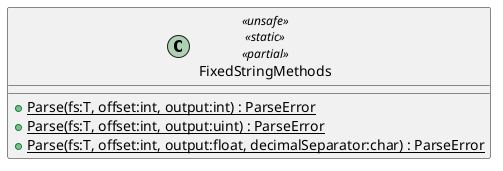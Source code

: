 @startuml
class FixedStringMethods <<unsafe>> <<static>> <<partial>> {
    + {static} Parse(fs:T, offset:int, output:int) : ParseError
    + {static} Parse(fs:T, offset:int, output:uint) : ParseError
    + {static} Parse(fs:T, offset:int, output:float, decimalSeparator:char) : ParseError
}
@enduml
